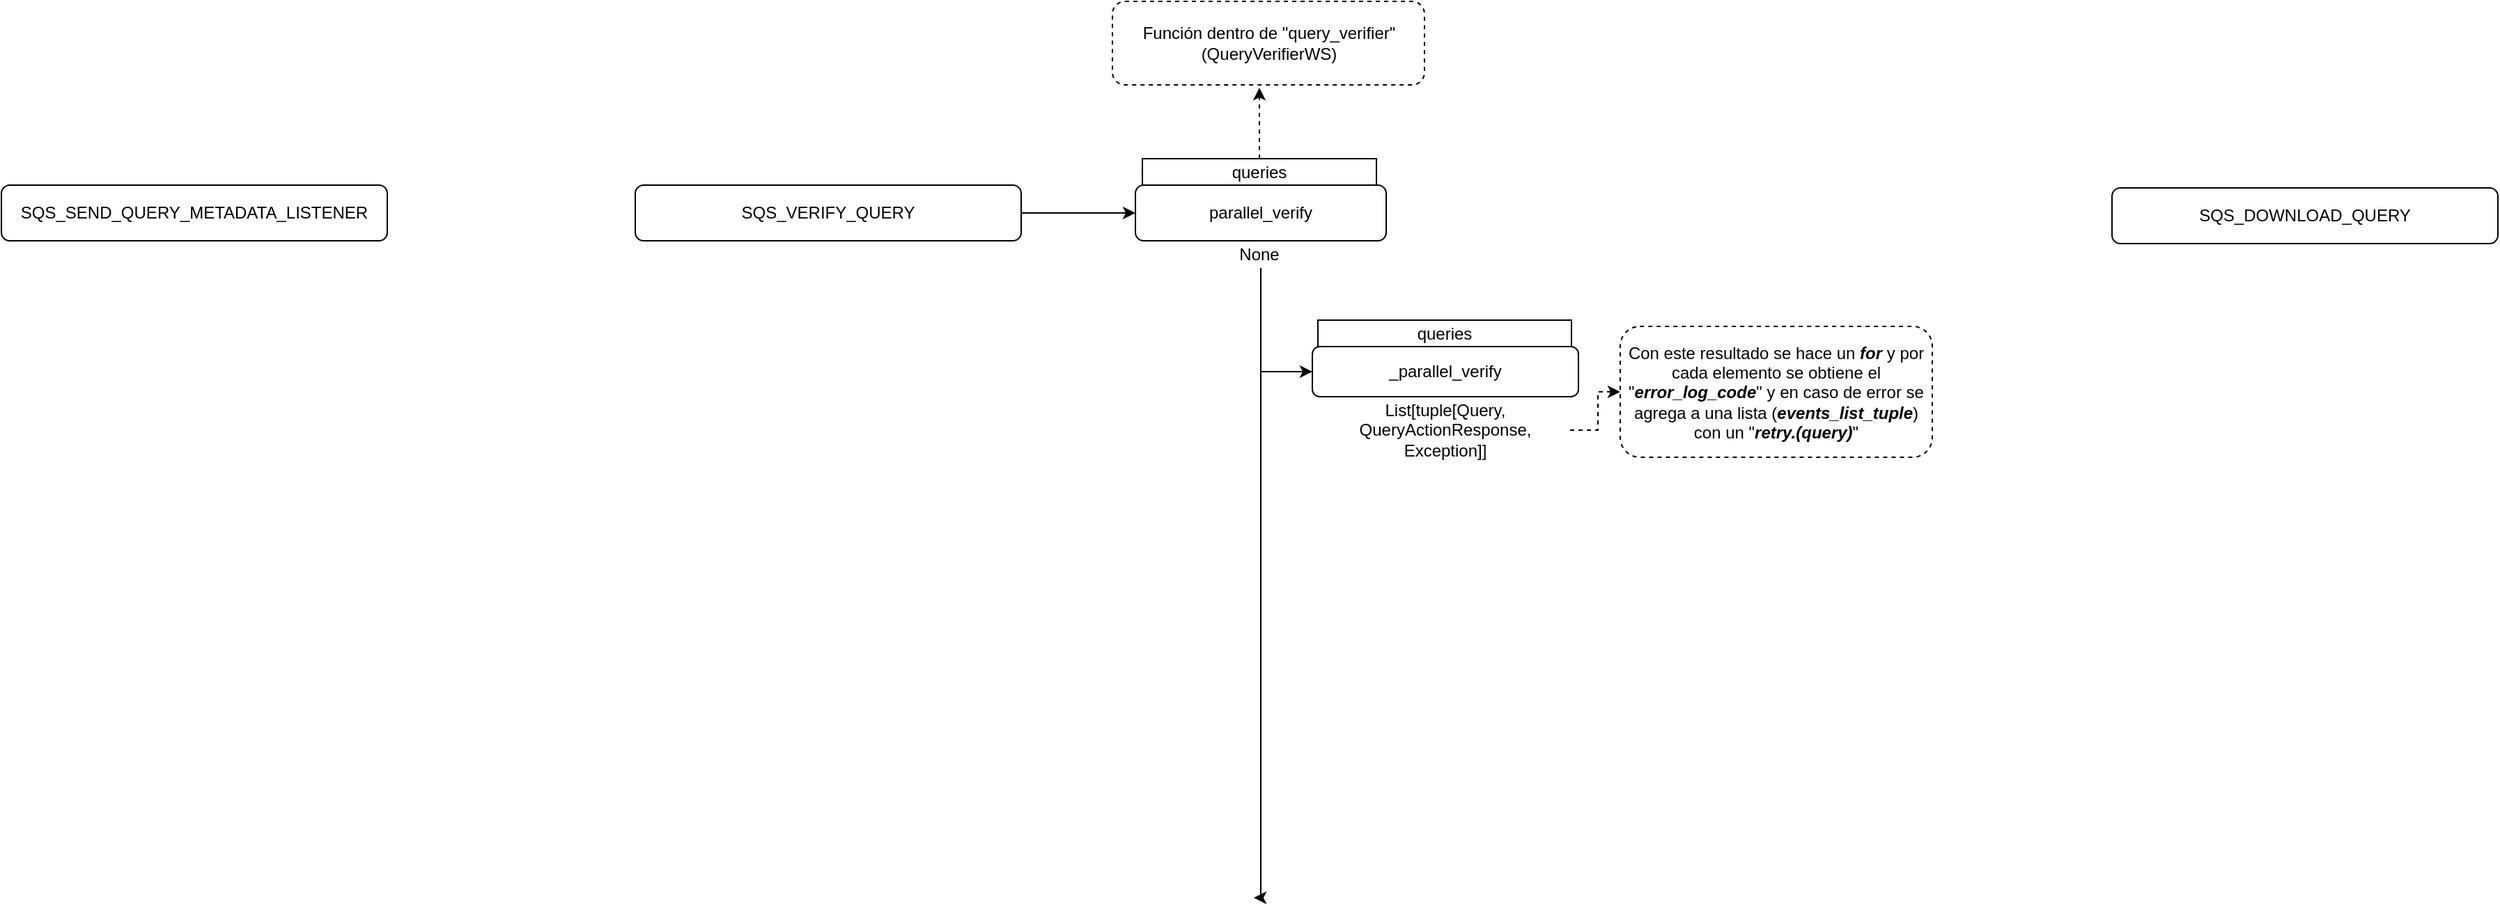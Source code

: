 <mxfile version="27.1.6">
  <diagram name="Page-1" id="BrnOyh9XNPyVEBQKQnbW">
    <mxGraphModel dx="2270" dy="423" grid="0" gridSize="10" guides="1" tooltips="1" connect="1" arrows="1" fold="1" page="0" pageScale="1" pageWidth="850" pageHeight="1100" math="0" shadow="0">
      <root>
        <mxCell id="0" />
        <mxCell id="1" parent="0" />
        <mxCell id="AQ5vdkK7NMLJOoIOfehY-7" value="Función dentro de &quot;query_verifier&quot; (QueryVerifierWS)" style="rounded=1;whiteSpace=wrap;html=1;dashed=1;fontColor=light-dark(#000000,#A8A8A8);strokeColor=light-dark(#000000,#A8A8A8);" parent="1" vertex="1">
          <mxGeometry x="-427.5" y="132" width="224" height="60" as="geometry" />
        </mxCell>
        <mxCell id="AQ5vdkK7NMLJOoIOfehY-9" value="SQS_SEND_QUERY_METADATA_LISTENER" style="rounded=1;whiteSpace=wrap;html=1;" parent="1" vertex="1">
          <mxGeometry x="-1225" y="264" width="277" height="40" as="geometry" />
        </mxCell>
        <mxCell id="AQ5vdkK7NMLJOoIOfehY-10" value="SQS_DOWNLOAD_QUERY" style="rounded=1;whiteSpace=wrap;html=1;" parent="1" vertex="1">
          <mxGeometry x="290" y="266" width="277" height="40" as="geometry" />
        </mxCell>
        <mxCell id="AQ5vdkK7NMLJOoIOfehY-14" style="edgeStyle=orthogonalEdgeStyle;rounded=0;orthogonalLoop=1;jettySize=auto;html=1;entryX=0;entryY=0.5;entryDx=0;entryDy=0;" parent="1" source="AQ5vdkK7NMLJOoIOfehY-12" target="AQ5vdkK7NMLJOoIOfehY-2" edge="1">
          <mxGeometry relative="1" as="geometry" />
        </mxCell>
        <mxCell id="AQ5vdkK7NMLJOoIOfehY-12" value="SQS_VERIFY_QUERY" style="rounded=1;whiteSpace=wrap;html=1;" parent="1" vertex="1">
          <mxGeometry x="-770" y="264" width="277" height="40" as="geometry" />
        </mxCell>
        <mxCell id="AQ5vdkK7NMLJOoIOfehY-13" value="" style="group" parent="1" vertex="1" connectable="0">
          <mxGeometry x="-411" y="245" width="180" height="78" as="geometry" />
        </mxCell>
        <mxCell id="AQ5vdkK7NMLJOoIOfehY-15" style="edgeStyle=orthogonalEdgeStyle;rounded=0;orthogonalLoop=1;jettySize=auto;html=1;dashed=1;strokeColor=light-dark(#000000,#A8A8A8);" parent="AQ5vdkK7NMLJOoIOfehY-13" source="AQ5vdkK7NMLJOoIOfehY-3" edge="1">
          <mxGeometry relative="1" as="geometry">
            <mxPoint x="89" y="-51" as="targetPoint" />
          </mxGeometry>
        </mxCell>
        <mxCell id="AQ5vdkK7NMLJOoIOfehY-3" value="queries" style="rounded=0;whiteSpace=wrap;html=1;fillColor=light-dark(#FFFFFF,#058C3D);strokeColor=light-dark(#000000,#0C590A);" parent="AQ5vdkK7NMLJOoIOfehY-13" vertex="1">
          <mxGeometry x="5" width="168" height="19" as="geometry" />
        </mxCell>
        <mxCell id="12G7lqCp8D-bNxZNFegh-1" style="edgeStyle=orthogonalEdgeStyle;rounded=0;orthogonalLoop=1;jettySize=auto;html=1;" edge="1" parent="AQ5vdkK7NMLJOoIOfehY-13" source="AQ5vdkK7NMLJOoIOfehY-2">
          <mxGeometry relative="1" as="geometry">
            <mxPoint x="85" y="531" as="targetPoint" />
            <Array as="points">
              <mxPoint x="90" y="217" />
              <mxPoint x="90" y="217" />
            </Array>
          </mxGeometry>
        </mxCell>
        <mxCell id="AQ5vdkK7NMLJOoIOfehY-4" value="None" style="rounded=0;whiteSpace=wrap;html=1;fillColor=light-dark(#FFFFFF,#283A7A);strokeColor=light-dark(#FFFFFF,#4361CC);" parent="AQ5vdkK7NMLJOoIOfehY-13" vertex="1">
          <mxGeometry x="5" y="59" width="168" height="19" as="geometry" />
        </mxCell>
        <mxCell id="AQ5vdkK7NMLJOoIOfehY-2" value="parallel_verify" style="rounded=1;whiteSpace=wrap;html=1;" parent="AQ5vdkK7NMLJOoIOfehY-13" vertex="1">
          <mxGeometry y="19" width="180" height="40" as="geometry" />
        </mxCell>
        <mxCell id="12G7lqCp8D-bNxZNFegh-2" value="" style="endArrow=classic;html=1;rounded=0;entryX=0;entryY=0.5;entryDx=0;entryDy=0;" edge="1" parent="1" target="12G7lqCp8D-bNxZNFegh-3">
          <mxGeometry width="50" height="50" relative="1" as="geometry">
            <mxPoint x="-321" y="398" as="sourcePoint" />
            <mxPoint x="-284" y="398" as="targetPoint" />
          </mxGeometry>
        </mxCell>
        <mxCell id="12G7lqCp8D-bNxZNFegh-6" value="" style="group" vertex="1" connectable="0" parent="1">
          <mxGeometry x="-284" y="361" width="191" height="103" as="geometry" />
        </mxCell>
        <mxCell id="12G7lqCp8D-bNxZNFegh-4" value="queries" style="rounded=0;whiteSpace=wrap;html=1;fillColor=light-dark(#FFFFFF,#058C3D);strokeColor=light-dark(#000000,#0C590A);" vertex="1" parent="12G7lqCp8D-bNxZNFegh-6">
          <mxGeometry x="4" width="182" height="19" as="geometry" />
        </mxCell>
        <mxCell id="12G7lqCp8D-bNxZNFegh-5" value="List[tuple[Query, QueryActionResponse, Exception]]" style="rounded=0;whiteSpace=wrap;html=1;fillColor=light-dark(#FFFFFF,#283A7A);strokeColor=light-dark(#FFFFFF,#4361CC);" vertex="1" parent="12G7lqCp8D-bNxZNFegh-6">
          <mxGeometry x="6" y="55" width="179" height="48" as="geometry" />
        </mxCell>
        <mxCell id="12G7lqCp8D-bNxZNFegh-3" value="_parallel_verify" style="rounded=1;whiteSpace=wrap;html=1;" vertex="1" parent="12G7lqCp8D-bNxZNFegh-6">
          <mxGeometry y="19" width="191" height="36" as="geometry" />
        </mxCell>
        <mxCell id="12G7lqCp8D-bNxZNFegh-7" style="edgeStyle=orthogonalEdgeStyle;rounded=0;orthogonalLoop=1;jettySize=auto;html=1;dashed=1;strokeColor=light-dark(#000000,#A8A8A8);exitX=1;exitY=0.5;exitDx=0;exitDy=0;entryX=0;entryY=0.5;entryDx=0;entryDy=0;" edge="1" parent="1" source="12G7lqCp8D-bNxZNFegh-5" target="12G7lqCp8D-bNxZNFegh-9">
          <mxGeometry relative="1" as="geometry">
            <mxPoint x="-44" y="398" as="targetPoint" />
            <mxPoint x="-75" y="403" as="sourcePoint" />
          </mxGeometry>
        </mxCell>
        <mxCell id="12G7lqCp8D-bNxZNFegh-9" value="Con este resultado se hace un &lt;span style=&quot;color: light-dark(rgb(0, 0, 0), rgb(255, 229, 153));&quot;&gt;&lt;b&gt;&lt;i&gt;for&lt;/i&gt;&lt;/b&gt;&lt;/span&gt; y por cada elemento se obtiene el &quot;&lt;span style=&quot;color: light-dark(rgb(0, 0, 0), rgb(255, 229, 153));&quot;&gt;&lt;i&gt;&lt;b&gt;error_log_code&lt;/b&gt;&lt;/i&gt;&lt;/span&gt;&quot; y en caso de error se agrega a una lista (&lt;b&gt;&lt;i&gt;&lt;span style=&quot;color: light-dark(rgb(0, 0, 0), rgb(255, 229, 153));&quot;&gt;events_list_tuple&lt;/span&gt;&lt;/i&gt;&lt;/b&gt;) con un &quot;&lt;b&gt;&lt;i&gt;&lt;span style=&quot;color: light-dark(rgb(0, 0, 0), rgb(255, 229, 153));&quot;&gt;retry.(query)&lt;/span&gt;&lt;/i&gt;&lt;/b&gt;&quot;" style="rounded=1;whiteSpace=wrap;html=1;dashed=1;fontColor=light-dark(#000000,#A8A8A8);strokeColor=light-dark(#000000,#A8A8A8);" vertex="1" parent="1">
          <mxGeometry x="-63" y="365.5" width="224" height="94" as="geometry" />
        </mxCell>
      </root>
    </mxGraphModel>
  </diagram>
</mxfile>

